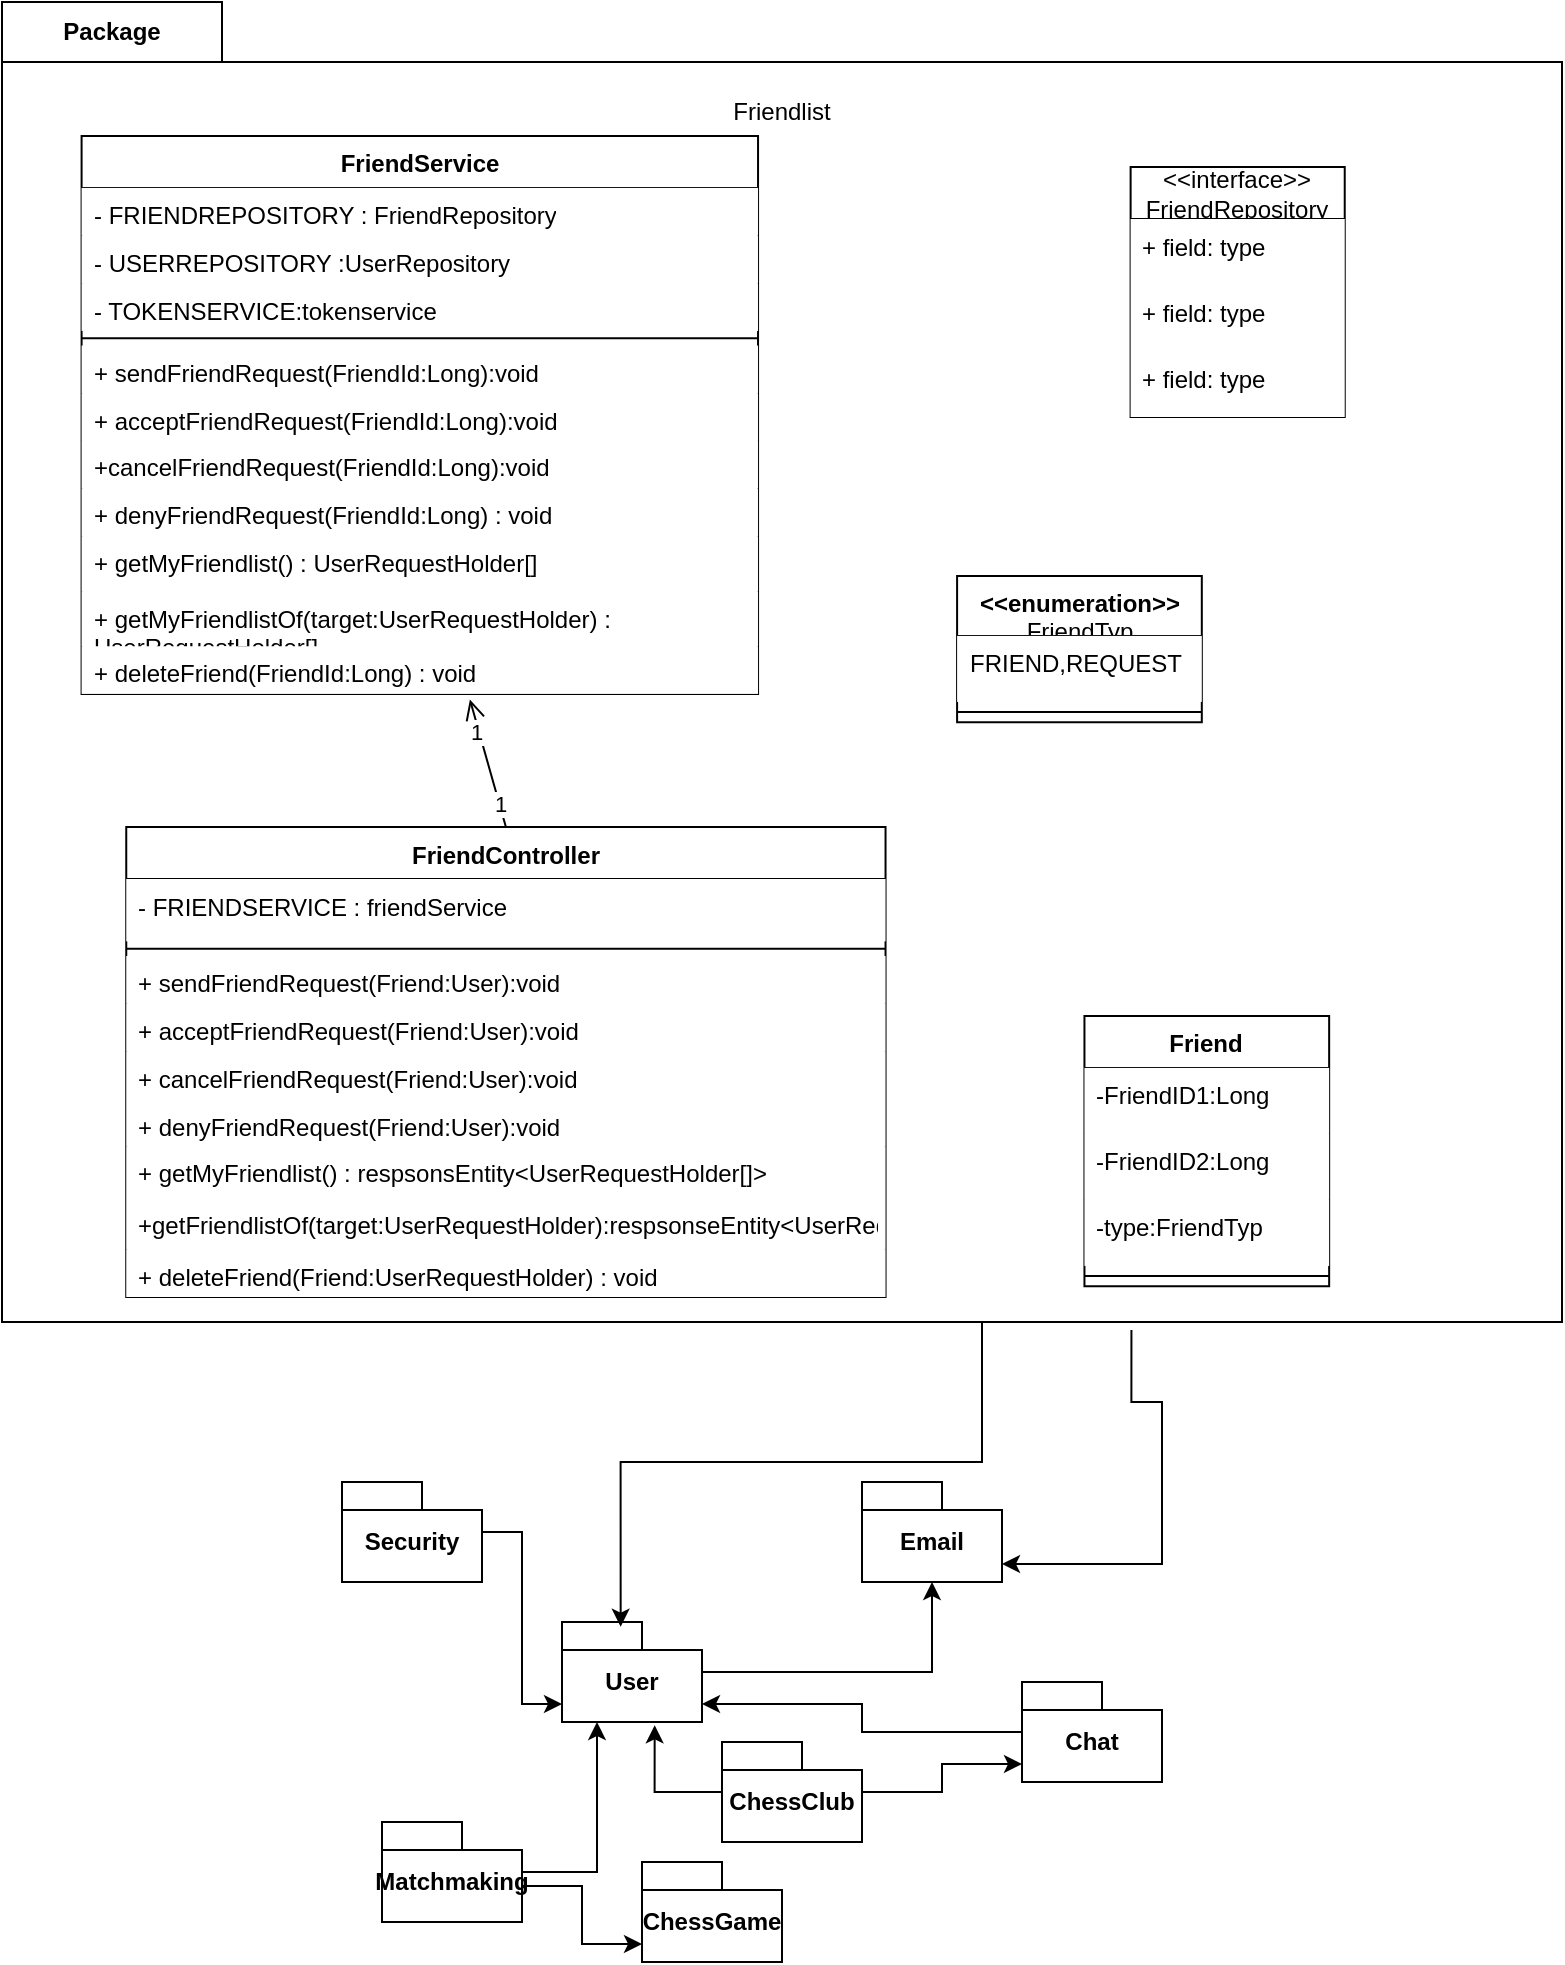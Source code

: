 <mxfile version="22.0.3" type="device">
  <diagram name="Seite-1" id="K7Sm1-5fs65JEs-C5KHY">
    <mxGraphModel dx="2607" dy="3219" grid="1" gridSize="10" guides="1" tooltips="1" connect="1" arrows="1" fold="1" page="1" pageScale="1" pageWidth="827" pageHeight="1169" math="0" shadow="0">
      <root>
        <mxCell id="0" />
        <mxCell id="1" parent="0" />
        <mxCell id="BzgY9IzgMr3XqujNUqVn-4" value="Email" style="shape=folder;fontStyle=1;spacingTop=10;tabWidth=40;tabHeight=14;tabPosition=left;html=1;whiteSpace=wrap;" parent="1" vertex="1">
          <mxGeometry x="-370" y="-410" width="70" height="50" as="geometry" />
        </mxCell>
        <mxCell id="BzgY9IzgMr3XqujNUqVn-5" value="Security" style="shape=folder;fontStyle=1;spacingTop=10;tabWidth=40;tabHeight=14;tabPosition=left;html=1;whiteSpace=wrap;strokeColor=#000000;" parent="1" vertex="1">
          <mxGeometry x="-630" y="-410" width="70" height="50" as="geometry" />
        </mxCell>
        <mxCell id="BzgY9IzgMr3XqujNUqVn-7" value="Chat" style="shape=folder;fontStyle=1;spacingTop=10;tabWidth=40;tabHeight=14;tabPosition=left;html=1;whiteSpace=wrap;" parent="1" vertex="1">
          <mxGeometry x="-290" y="-310" width="70" height="50" as="geometry" />
        </mxCell>
        <mxCell id="BzgY9IzgMr3XqujNUqVn-8" value="Matchmaking" style="shape=folder;fontStyle=1;spacingTop=10;tabWidth=40;tabHeight=14;tabPosition=left;html=1;whiteSpace=wrap;" parent="1" vertex="1">
          <mxGeometry x="-610" y="-240" width="70" height="50" as="geometry" />
        </mxCell>
        <mxCell id="BzgY9IzgMr3XqujNUqVn-10" value="User" style="shape=folder;fontStyle=1;spacingTop=10;tabWidth=40;tabHeight=14;tabPosition=left;html=1;whiteSpace=wrap;strokeColor=#000000;" parent="1" vertex="1">
          <mxGeometry x="-520" y="-340" width="70" height="50" as="geometry" />
        </mxCell>
        <mxCell id="BzgY9IzgMr3XqujNUqVn-11" value="ChessGame" style="shape=folder;fontStyle=1;spacingTop=10;tabWidth=40;tabHeight=14;tabPosition=left;html=1;whiteSpace=wrap;" parent="1" vertex="1">
          <mxGeometry x="-480" y="-220" width="70" height="50" as="geometry" />
        </mxCell>
        <mxCell id="BzgY9IzgMr3XqujNUqVn-12" value="ChessClub" style="shape=folder;fontStyle=1;spacingTop=10;tabWidth=40;tabHeight=14;tabPosition=left;html=1;whiteSpace=wrap;" parent="1" vertex="1">
          <mxGeometry x="-440" y="-280" width="70" height="50" as="geometry" />
        </mxCell>
        <mxCell id="BzgY9IzgMr3XqujNUqVn-13" style="edgeStyle=orthogonalEdgeStyle;rounded=0;orthogonalLoop=1;jettySize=auto;html=1;entryX=0.5;entryY=1;entryDx=0;entryDy=0;entryPerimeter=0;" parent="1" source="BzgY9IzgMr3XqujNUqVn-10" target="BzgY9IzgMr3XqujNUqVn-4" edge="1">
          <mxGeometry relative="1" as="geometry">
            <mxPoint x="-280" y="-348" as="targetPoint" />
          </mxGeometry>
        </mxCell>
        <mxCell id="BzgY9IzgMr3XqujNUqVn-14" style="edgeStyle=orthogonalEdgeStyle;rounded=0;orthogonalLoop=1;jettySize=auto;html=1;entryX=0.419;entryY=0.047;entryDx=0;entryDy=0;entryPerimeter=0;exitX=0.5;exitY=1;exitDx=0;exitDy=0;exitPerimeter=0;" parent="1" source="BzgY9IzgMr3XqujNUqVn-23" target="BzgY9IzgMr3XqujNUqVn-10" edge="1">
          <mxGeometry relative="1" as="geometry">
            <mxPoint x="-75" y="-390" as="sourcePoint" />
            <Array as="points">
              <mxPoint x="-310" y="-420" />
              <mxPoint x="-491" y="-420" />
            </Array>
          </mxGeometry>
        </mxCell>
        <mxCell id="BzgY9IzgMr3XqujNUqVn-15" style="edgeStyle=orthogonalEdgeStyle;rounded=0;orthogonalLoop=1;jettySize=auto;html=1;entryX=0;entryY=0;entryDx=70;entryDy=41;entryPerimeter=0;" parent="1" source="BzgY9IzgMr3XqujNUqVn-7" target="BzgY9IzgMr3XqujNUqVn-10" edge="1">
          <mxGeometry relative="1" as="geometry" />
        </mxCell>
        <mxCell id="BzgY9IzgMr3XqujNUqVn-17" style="edgeStyle=orthogonalEdgeStyle;rounded=0;orthogonalLoop=1;jettySize=auto;html=1;exitX=0;exitY=0;exitDx=70;exitDy=32;exitPerimeter=0;entryX=0;entryY=0;entryDx=0;entryDy=41;entryPerimeter=0;" parent="1" source="BzgY9IzgMr3XqujNUqVn-8" target="BzgY9IzgMr3XqujNUqVn-11" edge="1">
          <mxGeometry relative="1" as="geometry" />
        </mxCell>
        <mxCell id="BzgY9IzgMr3XqujNUqVn-18" style="edgeStyle=orthogonalEdgeStyle;rounded=0;orthogonalLoop=1;jettySize=auto;html=1;entryX=0.662;entryY=1.033;entryDx=0;entryDy=0;entryPerimeter=0;strokeColor=#000000;" parent="1" source="BzgY9IzgMr3XqujNUqVn-12" target="BzgY9IzgMr3XqujNUqVn-10" edge="1">
          <mxGeometry relative="1" as="geometry">
            <mxPoint x="-485" y="-210" as="targetPoint" />
          </mxGeometry>
        </mxCell>
        <mxCell id="BzgY9IzgMr3XqujNUqVn-19" style="edgeStyle=orthogonalEdgeStyle;rounded=0;orthogonalLoop=1;jettySize=auto;html=1;entryX=0.25;entryY=1;entryDx=0;entryDy=0;entryPerimeter=0;" parent="1" source="BzgY9IzgMr3XqujNUqVn-8" target="BzgY9IzgMr3XqujNUqVn-10" edge="1">
          <mxGeometry relative="1" as="geometry" />
        </mxCell>
        <mxCell id="BzgY9IzgMr3XqujNUqVn-20" style="edgeStyle=orthogonalEdgeStyle;rounded=0;orthogonalLoop=1;jettySize=auto;html=1;entryX=0;entryY=0;entryDx=70;entryDy=41;entryPerimeter=0;exitX=0.724;exitY=1.006;exitDx=0;exitDy=0;exitPerimeter=0;" parent="1" source="BzgY9IzgMr3XqujNUqVn-23" target="BzgY9IzgMr3XqujNUqVn-4" edge="1">
          <mxGeometry relative="1" as="geometry">
            <mxPoint x="-40" y="-415" as="sourcePoint" />
            <Array as="points">
              <mxPoint x="-235" y="-450" />
              <mxPoint x="-220" y="-450" />
              <mxPoint x="-220" y="-369" />
            </Array>
          </mxGeometry>
        </mxCell>
        <mxCell id="BzgY9IzgMr3XqujNUqVn-21" style="edgeStyle=orthogonalEdgeStyle;rounded=0;orthogonalLoop=1;jettySize=auto;html=1;entryX=0;entryY=0;entryDx=0;entryDy=41;entryPerimeter=0;strokeColor=#000000;" parent="1" source="BzgY9IzgMr3XqujNUqVn-5" target="BzgY9IzgMr3XqujNUqVn-10" edge="1">
          <mxGeometry relative="1" as="geometry" />
        </mxCell>
        <mxCell id="BzgY9IzgMr3XqujNUqVn-22" style="edgeStyle=orthogonalEdgeStyle;rounded=0;orthogonalLoop=1;jettySize=auto;html=1;entryX=0;entryY=0;entryDx=0;entryDy=41;entryPerimeter=0;" parent="1" source="BzgY9IzgMr3XqujNUqVn-12" target="BzgY9IzgMr3XqujNUqVn-7" edge="1">
          <mxGeometry relative="1" as="geometry" />
        </mxCell>
        <mxCell id="BzgY9IzgMr3XqujNUqVn-23" value="Package" style="shape=folder;fontStyle=1;tabWidth=110;tabHeight=30;tabPosition=left;html=1;boundedLbl=1;labelInHeader=1;container=1;collapsible=0;whiteSpace=wrap;" parent="1" vertex="1">
          <mxGeometry x="-800" y="-1150" width="780" height="660" as="geometry" />
        </mxCell>
        <mxCell id="BzgY9IzgMr3XqujNUqVn-24" value="Friendlist" style="html=1;strokeColor=none;resizeWidth=1;resizeHeight=1;fillColor=none;part=1;connectable=0;allowArrows=0;deletable=0;whiteSpace=wrap;" parent="BzgY9IzgMr3XqujNUqVn-23" vertex="1">
          <mxGeometry width="780.0" height="50.769" relative="1" as="geometry">
            <mxPoint y="30" as="offset" />
          </mxGeometry>
        </mxCell>
        <mxCell id="BzgY9IzgMr3XqujNUqVn-50" value="&amp;lt;&amp;lt;interface&amp;gt;&amp;gt;&lt;br&gt;FriendRepository" style="swimlane;fontStyle=0;childLayout=stackLayout;horizontal=1;startSize=26;fillColor=#FFFFFF;horizontalStack=0;resizeParent=1;resizeParentMax=0;resizeLast=0;collapsible=1;marginBottom=0;whiteSpace=wrap;html=1;" parent="BzgY9IzgMr3XqujNUqVn-23" vertex="1">
          <mxGeometry x="564.304" y="82.5" width="107.059" height="125.0" as="geometry" />
        </mxCell>
        <mxCell id="BzgY9IzgMr3XqujNUqVn-51" value="+ field: type" style="text;strokeColor=none;fillColor=#FFFFFF;align=left;verticalAlign=top;spacingLeft=4;spacingRight=4;overflow=hidden;rotatable=0;points=[[0,0.5],[1,0.5]];portConstraint=eastwest;whiteSpace=wrap;html=1;" parent="BzgY9IzgMr3XqujNUqVn-50" vertex="1">
          <mxGeometry y="26" width="107.059" height="33.0" as="geometry" />
        </mxCell>
        <mxCell id="BzgY9IzgMr3XqujNUqVn-52" value="+ field: type" style="text;strokeColor=none;fillColor=#FFFFFF;align=left;verticalAlign=top;spacingLeft=4;spacingRight=4;overflow=hidden;rotatable=0;points=[[0,0.5],[1,0.5]];portConstraint=eastwest;whiteSpace=wrap;html=1;" parent="BzgY9IzgMr3XqujNUqVn-50" vertex="1">
          <mxGeometry y="59.0" width="107.059" height="33.0" as="geometry" />
        </mxCell>
        <mxCell id="BzgY9IzgMr3XqujNUqVn-53" value="+ field: type" style="text;strokeColor=none;fillColor=#FFFFFF;align=left;verticalAlign=top;spacingLeft=4;spacingRight=4;overflow=hidden;rotatable=0;points=[[0,0.5],[1,0.5]];portConstraint=eastwest;whiteSpace=wrap;html=1;" parent="BzgY9IzgMr3XqujNUqVn-50" vertex="1">
          <mxGeometry y="92.0" width="107.059" height="33.0" as="geometry" />
        </mxCell>
        <mxCell id="BzgY9IzgMr3XqujNUqVn-54" value="Friend" style="swimlane;fontStyle=1;align=center;verticalAlign=top;childLayout=stackLayout;horizontal=1;startSize=26;horizontalStack=0;resizeParent=1;resizeParentMax=0;resizeLast=0;collapsible=1;marginBottom=0;whiteSpace=wrap;html=1;fillColor=#FFFFFF;" parent="BzgY9IzgMr3XqujNUqVn-23" vertex="1">
          <mxGeometry x="541.225" y="506.96" width="122.353" height="135.154" as="geometry" />
        </mxCell>
        <mxCell id="BzgY9IzgMr3XqujNUqVn-55" value="-FriendID1:Long" style="text;strokeColor=none;fillColor=#FFFFFF;align=left;verticalAlign=top;spacingLeft=4;spacingRight=4;overflow=hidden;rotatable=0;points=[[0,0.5],[1,0.5]];portConstraint=eastwest;whiteSpace=wrap;html=1;" parent="BzgY9IzgMr3XqujNUqVn-54" vertex="1">
          <mxGeometry y="26" width="122.353" height="33.0" as="geometry" />
        </mxCell>
        <mxCell id="BzgY9IzgMr3XqujNUqVn-56" value="-FriendID2:Long" style="text;strokeColor=none;fillColor=#FFFFFF;align=left;verticalAlign=top;spacingLeft=4;spacingRight=4;overflow=hidden;rotatable=0;points=[[0,0.5],[1,0.5]];portConstraint=eastwest;whiteSpace=wrap;html=1;" parent="BzgY9IzgMr3XqujNUqVn-54" vertex="1">
          <mxGeometry y="59.0" width="122.353" height="33.0" as="geometry" />
        </mxCell>
        <mxCell id="BzgY9IzgMr3XqujNUqVn-57" value="-type:FriendTyp" style="text;strokeColor=none;fillColor=#FFFFFF;align=left;verticalAlign=top;spacingLeft=4;spacingRight=4;overflow=hidden;rotatable=0;points=[[0,0.5],[1,0.5]];portConstraint=eastwest;whiteSpace=wrap;html=1;" parent="BzgY9IzgMr3XqujNUqVn-54" vertex="1">
          <mxGeometry y="92.0" width="122.353" height="33.0" as="geometry" />
        </mxCell>
        <mxCell id="BzgY9IzgMr3XqujNUqVn-58" value="" style="line;strokeWidth=1;fillColor=#FFFFFF;align=left;verticalAlign=middle;spacingTop=-1;spacingLeft=3;spacingRight=3;rotatable=0;labelPosition=right;points=[];portConstraint=eastwest;strokeColor=inherit;" parent="BzgY9IzgMr3XqujNUqVn-54" vertex="1">
          <mxGeometry y="125.0" width="122.353" height="10.154" as="geometry" />
        </mxCell>
        <mxCell id="BzgY9IzgMr3XqujNUqVn-59" value="&amp;lt;&amp;lt;enumeration&amp;gt;&amp;gt;&lt;br style=&quot;border-color: var(--border-color); font-weight: 400;&quot;&gt;&lt;span style=&quot;font-weight: 400;&quot;&gt;FriendTyp&lt;/span&gt;" style="swimlane;fontStyle=1;align=center;verticalAlign=top;childLayout=stackLayout;horizontal=1;startSize=30;horizontalStack=0;resizeParent=1;resizeParentMax=0;resizeLast=0;collapsible=1;marginBottom=0;whiteSpace=wrap;html=1;fillColor=#FFFFFF;" parent="BzgY9IzgMr3XqujNUqVn-23" vertex="1">
          <mxGeometry x="477.551" y="286.954" width="122.353" height="73.154" as="geometry" />
        </mxCell>
        <mxCell id="BzgY9IzgMr3XqujNUqVn-60" value="FRIEND,REQUEST" style="text;strokeColor=none;fillColor=#FFFFFF;align=left;verticalAlign=top;spacingLeft=4;spacingRight=4;overflow=hidden;rotatable=0;points=[[0,0.5],[1,0.5]];portConstraint=eastwest;whiteSpace=wrap;html=1;" parent="BzgY9IzgMr3XqujNUqVn-59" vertex="1">
          <mxGeometry y="30" width="122.353" height="33.0" as="geometry" />
        </mxCell>
        <mxCell id="BzgY9IzgMr3XqujNUqVn-61" value="" style="line;strokeWidth=1;fillColor=#FFFFFF;align=left;verticalAlign=middle;spacingTop=-1;spacingLeft=3;spacingRight=3;rotatable=0;labelPosition=right;points=[];portConstraint=eastwest;strokeColor=inherit;" parent="BzgY9IzgMr3XqujNUqVn-59" vertex="1">
          <mxGeometry y="63.0" width="122.353" height="10.154" as="geometry" />
        </mxCell>
        <mxCell id="BzgY9IzgMr3XqujNUqVn-25" value="FriendController" style="swimlane;fontStyle=1;align=center;verticalAlign=top;childLayout=stackLayout;horizontal=1;startSize=26;horizontalStack=0;resizeParent=1;resizeParentMax=0;resizeLast=0;collapsible=1;marginBottom=0;whiteSpace=wrap;html=1;fillColor=#FFFFFF;" parent="BzgY9IzgMr3XqujNUqVn-23" vertex="1">
          <mxGeometry x="62.124" y="412.5" width="379.646" height="235.0" as="geometry" />
        </mxCell>
        <mxCell id="BzgY9IzgMr3XqujNUqVn-26" value="- FRIENDSERVICE : friendService" style="text;strokeColor=none;fillColor=#FFFFFF;align=left;verticalAlign=top;spacingLeft=4;spacingRight=4;overflow=hidden;rotatable=0;points=[[0,0.5],[1,0.5]];portConstraint=eastwest;whiteSpace=wrap;html=1;" parent="BzgY9IzgMr3XqujNUqVn-25" vertex="1">
          <mxGeometry y="26" width="379.646" height="31.167" as="geometry" />
        </mxCell>
        <mxCell id="BzgY9IzgMr3XqujNUqVn-27" value="" style="line;strokeWidth=1;fillColor=#FFFFFF;align=left;verticalAlign=middle;spacingTop=-1;spacingLeft=3;spacingRight=3;rotatable=0;labelPosition=right;points=[];portConstraint=eastwest;strokeColor=inherit;" parent="BzgY9IzgMr3XqujNUqVn-25" vertex="1">
          <mxGeometry y="57.167" width="379.646" height="7.333" as="geometry" />
        </mxCell>
        <mxCell id="BzgY9IzgMr3XqujNUqVn-28" value="+ sendFriendRequest(Friend:User):void" style="text;strokeColor=none;fillColor=#FFFFFF;align=left;verticalAlign=top;spacingLeft=4;spacingRight=4;overflow=hidden;rotatable=0;points=[[0,0.5],[1,0.5]];portConstraint=eastwest;whiteSpace=wrap;html=1;" parent="BzgY9IzgMr3XqujNUqVn-25" vertex="1">
          <mxGeometry y="64.5" width="379.646" height="23.833" as="geometry" />
        </mxCell>
        <mxCell id="BzgY9IzgMr3XqujNUqVn-29" value="+ acceptFriendRequest(Friend:User):void" style="text;strokeColor=none;fillColor=#FFFFFF;align=left;verticalAlign=top;spacingLeft=4;spacingRight=4;overflow=hidden;rotatable=0;points=[[0,0.5],[1,0.5]];portConstraint=eastwest;whiteSpace=wrap;html=1;" parent="BzgY9IzgMr3XqujNUqVn-25" vertex="1">
          <mxGeometry y="88.333" width="379.646" height="23.833" as="geometry" />
        </mxCell>
        <mxCell id="BzgY9IzgMr3XqujNUqVn-30" value="+ cancelFriendRequest(Friend:User):void" style="text;strokeColor=none;fillColor=#FFFFFF;align=left;verticalAlign=top;spacingLeft=4;spacingRight=4;overflow=hidden;rotatable=0;points=[[0,0.5],[1,0.5]];portConstraint=eastwest;whiteSpace=wrap;html=1;" parent="BzgY9IzgMr3XqujNUqVn-25" vertex="1">
          <mxGeometry y="112.167" width="379.646" height="23.833" as="geometry" />
        </mxCell>
        <mxCell id="BzgY9IzgMr3XqujNUqVn-31" value="+ denyFriendRequest(Friend:User):void" style="text;strokeColor=none;fillColor=#FFFFFF;align=left;verticalAlign=top;spacingLeft=4;spacingRight=4;overflow=hidden;rotatable=0;points=[[0,0.5],[1,0.5]];portConstraint=eastwest;whiteSpace=wrap;html=1;" parent="BzgY9IzgMr3XqujNUqVn-25" vertex="1">
          <mxGeometry y="136.0" width="379.646" height="23.833" as="geometry" />
        </mxCell>
        <mxCell id="BzgY9IzgMr3XqujNUqVn-32" value="+ getMyFriendlist() : respsonsEntity&amp;lt;UserRequestHolder[]&amp;gt;" style="text;strokeColor=none;fillColor=#FFFFFF;align=left;verticalAlign=top;spacingLeft=4;spacingRight=4;overflow=hidden;rotatable=0;points=[[0,0.5],[1,0.5]];portConstraint=eastwest;whiteSpace=wrap;html=1;" parent="BzgY9IzgMr3XqujNUqVn-25" vertex="1">
          <mxGeometry y="159.833" width="379.646" height="25.667" as="geometry" />
        </mxCell>
        <mxCell id="BzgY9IzgMr3XqujNUqVn-33" value="+getFriendlistOf(target:UserRequestHolder):respsonseEntity&amp;lt;UserRequestHolder[]&amp;gt;" style="text;strokeColor=none;fillColor=#FFFFFF;align=left;verticalAlign=top;spacingLeft=4;spacingRight=4;overflow=hidden;rotatable=0;points=[[0,0.5],[1,0.5]];portConstraint=eastwest;whiteSpace=wrap;html=1;" parent="BzgY9IzgMr3XqujNUqVn-25" vertex="1">
          <mxGeometry y="185.5" width="379.646" height="25.667" as="geometry" />
        </mxCell>
        <mxCell id="BzgY9IzgMr3XqujNUqVn-34" value="+ deleteFriend(Friend:UserRequestHolder) : void" style="text;strokeColor=none;fillColor=#FFFFFF;align=left;verticalAlign=top;spacingLeft=4;spacingRight=4;overflow=hidden;rotatable=0;points=[[0,0.5],[1,0.5]];portConstraint=eastwest;whiteSpace=wrap;html=1;" parent="BzgY9IzgMr3XqujNUqVn-25" vertex="1">
          <mxGeometry y="211.167" width="379.646" height="23.833" as="geometry" />
        </mxCell>
        <mxCell id="BzgY9IzgMr3XqujNUqVn-35" value="FriendService" style="swimlane;fontStyle=1;align=center;verticalAlign=top;childLayout=stackLayout;horizontal=1;startSize=26;horizontalStack=0;resizeParent=1;resizeParentMax=0;resizeLast=0;collapsible=1;marginBottom=0;whiteSpace=wrap;html=1;fillColor=#FFFFFF;" parent="BzgY9IzgMr3XqujNUqVn-23" vertex="1">
          <mxGeometry x="39.796" y="66.957" width="338.23" height="279" as="geometry" />
        </mxCell>
        <mxCell id="BzgY9IzgMr3XqujNUqVn-36" value="- FRIENDREPOSITORY : FriendRepository" style="text;strokeColor=none;fillColor=#FFFFFF;align=left;verticalAlign=top;spacingLeft=4;spacingRight=4;overflow=hidden;rotatable=0;points=[[0,0.5],[1,0.5]];portConstraint=eastwest;whiteSpace=wrap;html=1;" parent="BzgY9IzgMr3XqujNUqVn-35" vertex="1">
          <mxGeometry y="26" width="338.23" height="23.833" as="geometry" />
        </mxCell>
        <mxCell id="BzgY9IzgMr3XqujNUqVn-37" value="- USERREPOSITORY :UserRepository" style="text;strokeColor=none;fillColor=#FFFFFF;align=left;verticalAlign=top;spacingLeft=4;spacingRight=4;overflow=hidden;rotatable=0;points=[[0,0.5],[1,0.5]];portConstraint=eastwest;whiteSpace=wrap;html=1;" parent="BzgY9IzgMr3XqujNUqVn-35" vertex="1">
          <mxGeometry y="49.833" width="338.23" height="23.833" as="geometry" />
        </mxCell>
        <mxCell id="BzgY9IzgMr3XqujNUqVn-38" value="- TOKENSERVICE:tokenservice" style="text;strokeColor=none;fillColor=#FFFFFF;align=left;verticalAlign=top;spacingLeft=4;spacingRight=4;overflow=hidden;rotatable=0;points=[[0,0.5],[1,0.5]];portConstraint=eastwest;whiteSpace=wrap;html=1;" parent="BzgY9IzgMr3XqujNUqVn-35" vertex="1">
          <mxGeometry y="73.667" width="338.23" height="23.833" as="geometry" />
        </mxCell>
        <mxCell id="BzgY9IzgMr3XqujNUqVn-39" value="" style="line;strokeWidth=1;fillColor=#FFFFFF;align=left;verticalAlign=middle;spacingTop=-1;spacingLeft=3;spacingRight=3;rotatable=0;labelPosition=right;points=[];portConstraint=eastwest;strokeColor=inherit;" parent="BzgY9IzgMr3XqujNUqVn-35" vertex="1">
          <mxGeometry y="97.5" width="338.23" height="7.333" as="geometry" />
        </mxCell>
        <mxCell id="BzgY9IzgMr3XqujNUqVn-40" value="+ sendFriendRequest(FriendId:Long):void" style="text;strokeColor=none;fillColor=#FFFFFF;align=left;verticalAlign=top;spacingLeft=4;spacingRight=4;overflow=hidden;rotatable=0;points=[[0,0.5],[1,0.5]];portConstraint=eastwest;whiteSpace=wrap;html=1;" parent="BzgY9IzgMr3XqujNUqVn-35" vertex="1">
          <mxGeometry y="104.833" width="338.23" height="23.833" as="geometry" />
        </mxCell>
        <mxCell id="BzgY9IzgMr3XqujNUqVn-41" value="+ acceptFriendRequest(FriendId:Long):void" style="text;strokeColor=none;fillColor=#FFFFFF;align=left;verticalAlign=top;spacingLeft=4;spacingRight=4;overflow=hidden;rotatable=0;points=[[0,0.5],[1,0.5]];portConstraint=eastwest;whiteSpace=wrap;html=1;" parent="BzgY9IzgMr3XqujNUqVn-35" vertex="1">
          <mxGeometry y="128.667" width="338.23" height="23.833" as="geometry" />
        </mxCell>
        <mxCell id="BzgY9IzgMr3XqujNUqVn-42" value="+cancelFriendRequest(FriendId:Long):void" style="text;strokeColor=none;fillColor=#FFFFFF;align=left;verticalAlign=top;spacingLeft=4;spacingRight=4;overflow=hidden;rotatable=0;points=[[0,0.5],[1,0.5]];portConstraint=eastwest;whiteSpace=wrap;html=1;" parent="BzgY9IzgMr3XqujNUqVn-35" vertex="1">
          <mxGeometry y="152.5" width="338.23" height="23.833" as="geometry" />
        </mxCell>
        <mxCell id="BzgY9IzgMr3XqujNUqVn-43" value="+ denyFriendRequest(FriendId:Long) : void" style="text;strokeColor=none;fillColor=#FFFFFF;align=left;verticalAlign=top;spacingLeft=4;spacingRight=4;overflow=hidden;rotatable=0;points=[[0,0.5],[1,0.5]];portConstraint=eastwest;whiteSpace=wrap;html=1;" parent="BzgY9IzgMr3XqujNUqVn-35" vertex="1">
          <mxGeometry y="176.333" width="338.23" height="23.833" as="geometry" />
        </mxCell>
        <mxCell id="BzgY9IzgMr3XqujNUqVn-44" value="+ getMyFriendlist() : UserRequestHolder[]&amp;nbsp;" style="text;strokeColor=none;fillColor=#FFFFFF;align=left;verticalAlign=top;spacingLeft=4;spacingRight=4;overflow=hidden;rotatable=0;points=[[0,0.5],[1,0.5]];portConstraint=eastwest;whiteSpace=wrap;html=1;" parent="BzgY9IzgMr3XqujNUqVn-35" vertex="1">
          <mxGeometry y="200.167" width="338.23" height="27.5" as="geometry" />
        </mxCell>
        <mxCell id="BzgY9IzgMr3XqujNUqVn-45" value="+ getMyFriendlistOf(target:UserRequestHolder) : UserRequestHolder[]&amp;nbsp;" style="text;strokeColor=none;fillColor=#FFFFFF;align=left;verticalAlign=top;spacingLeft=4;spacingRight=4;overflow=hidden;rotatable=0;points=[[0,0.5],[1,0.5]];portConstraint=eastwest;whiteSpace=wrap;html=1;" parent="BzgY9IzgMr3XqujNUqVn-35" vertex="1">
          <mxGeometry y="227.667" width="338.23" height="27.5" as="geometry" />
        </mxCell>
        <mxCell id="BzgY9IzgMr3XqujNUqVn-46" value="+ deleteFriend(FriendId:Long) : void" style="text;strokeColor=none;fillColor=#FFFFFF;align=left;verticalAlign=top;spacingLeft=4;spacingRight=4;overflow=hidden;rotatable=0;points=[[0,0.5],[1,0.5]];portConstraint=eastwest;whiteSpace=wrap;html=1;" parent="BzgY9IzgMr3XqujNUqVn-35" vertex="1">
          <mxGeometry y="255.167" width="338.23" height="23.833" as="geometry" />
        </mxCell>
        <mxCell id="BzgY9IzgMr3XqujNUqVn-47" value="" style="endArrow=open;startArrow=none;endFill=0;startFill=0;endSize=8;html=1;verticalAlign=bottom;labelBackgroundColor=none;strokeWidth=1;rounded=0;exitX=0.5;exitY=0;exitDx=0;exitDy=0;entryX=0.574;entryY=1.115;entryDx=0;entryDy=0;entryPerimeter=0;fillColor=#FFFFFF;" parent="BzgY9IzgMr3XqujNUqVn-23" source="BzgY9IzgMr3XqujNUqVn-25" target="BzgY9IzgMr3XqujNUqVn-46" edge="1">
          <mxGeometry width="160" relative="1" as="geometry">
            <mxPoint x="1552.407" y="77" as="sourcePoint" />
            <mxPoint x="571.208" y="309.98" as="targetPoint" />
          </mxGeometry>
        </mxCell>
        <mxCell id="BzgY9IzgMr3XqujNUqVn-48" value="1" style="edgeLabel;html=1;align=center;verticalAlign=middle;resizable=0;points=[];fillColor=#FFFFFF;" parent="BzgY9IzgMr3XqujNUqVn-47" vertex="1" connectable="0">
          <mxGeometry x="0.665" relative="1" as="geometry">
            <mxPoint y="5" as="offset" />
          </mxGeometry>
        </mxCell>
        <mxCell id="BzgY9IzgMr3XqujNUqVn-49" value="1" style="edgeLabel;html=1;align=center;verticalAlign=middle;resizable=0;points=[];fillColor=#FFFFFF;" parent="BzgY9IzgMr3XqujNUqVn-47" vertex="1" connectable="0">
          <mxGeometry x="-0.796" y="1" relative="1" as="geometry">
            <mxPoint y="-5" as="offset" />
          </mxGeometry>
        </mxCell>
      </root>
    </mxGraphModel>
  </diagram>
</mxfile>
